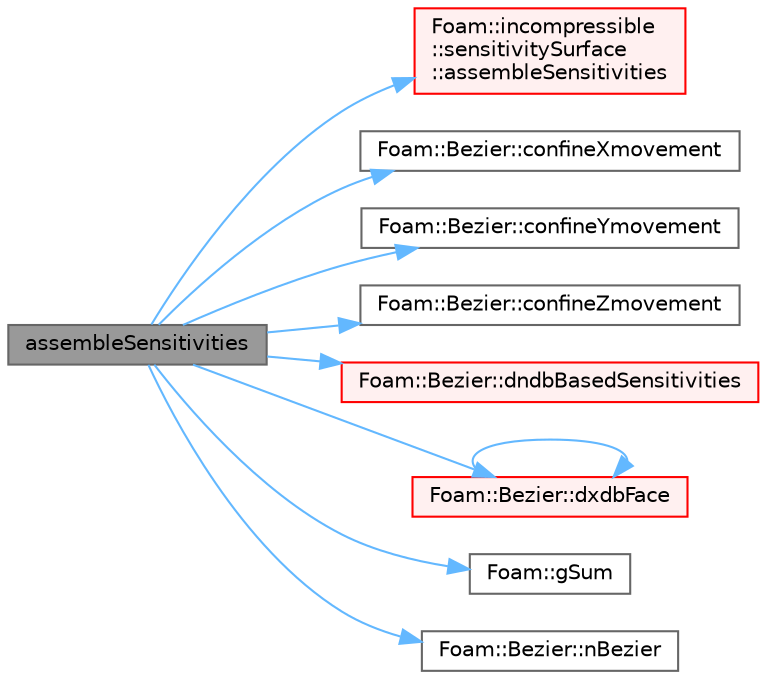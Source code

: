 digraph "assembleSensitivities"
{
 // LATEX_PDF_SIZE
  bgcolor="transparent";
  edge [fontname=Helvetica,fontsize=10,labelfontname=Helvetica,labelfontsize=10];
  node [fontname=Helvetica,fontsize=10,shape=box,height=0.2,width=0.4];
  rankdir="LR";
  Node1 [id="Node000001",label="assembleSensitivities",height=0.2,width=0.4,color="gray40", fillcolor="grey60", style="filled", fontcolor="black",tooltip=" "];
  Node1 -> Node2 [id="edge1_Node000001_Node000002",color="steelblue1",style="solid",tooltip=" "];
  Node2 [id="Node000002",label="Foam::incompressible\l::sensitivitySurface\l::assembleSensitivities",height=0.2,width=0.4,color="red", fillcolor="#FFF0F0", style="filled",URL="$classFoam_1_1incompressible_1_1sensitivitySurface.html#a4d9bf7ba00f9f69f454e7d7c42b11b4c",tooltip=" "];
  Node1 -> Node42 [id="edge2_Node000001_Node000042",color="steelblue1",style="solid",tooltip=" "];
  Node42 [id="Node000042",label="Foam::Bezier::confineXmovement",height=0.2,width=0.4,color="grey40", fillcolor="white", style="filled",URL="$classFoam_1_1Bezier.html#a8a063edc45f73816e863efe365e25493",tooltip=" "];
  Node1 -> Node43 [id="edge3_Node000001_Node000043",color="steelblue1",style="solid",tooltip=" "];
  Node43 [id="Node000043",label="Foam::Bezier::confineYmovement",height=0.2,width=0.4,color="grey40", fillcolor="white", style="filled",URL="$classFoam_1_1Bezier.html#a5ce3b8f40eae9d12367b13ff7d053f75",tooltip=" "];
  Node1 -> Node44 [id="edge4_Node000001_Node000044",color="steelblue1",style="solid",tooltip=" "];
  Node44 [id="Node000044",label="Foam::Bezier::confineZmovement",height=0.2,width=0.4,color="grey40", fillcolor="white", style="filled",URL="$classFoam_1_1Bezier.html#a3e3ebdaa973bb72fa0dc5ca44294fc4b",tooltip=" "];
  Node1 -> Node45 [id="edge5_Node000001_Node000045",color="steelblue1",style="solid",tooltip=" "];
  Node45 [id="Node000045",label="Foam::Bezier::dndbBasedSensitivities",height=0.2,width=0.4,color="red", fillcolor="#FFF0F0", style="filled",URL="$classFoam_1_1Bezier.html#aa7e26756422a10de66eceac6e0157bd8",tooltip=" "];
  Node1 -> Node48 [id="edge6_Node000001_Node000048",color="steelblue1",style="solid",tooltip=" "];
  Node48 [id="Node000048",label="Foam::Bezier::dxdbFace",height=0.2,width=0.4,color="red", fillcolor="#FFF0F0", style="filled",URL="$classFoam_1_1Bezier.html#aa67d205762d694dbaa5a93c75ac9e857",tooltip=" "];
  Node48 -> Node48 [id="edge7_Node000048_Node000048",color="steelblue1",style="solid",tooltip=" "];
  Node1 -> Node14 [id="edge8_Node000001_Node000014",color="steelblue1",style="solid",tooltip=" "];
  Node14 [id="Node000014",label="Foam::gSum",height=0.2,width=0.4,color="grey40", fillcolor="white", style="filled",URL="$namespaceFoam.html#a11b1ebb4c53ad062332767d75ca96328",tooltip=" "];
  Node1 -> Node49 [id="edge9_Node000001_Node000049",color="steelblue1",style="solid",tooltip=" "];
  Node49 [id="Node000049",label="Foam::Bezier::nBezier",height=0.2,width=0.4,color="grey40", fillcolor="white", style="filled",URL="$classFoam_1_1Bezier.html#a3df7a215e858105c98da9e99b40824e9",tooltip=" "];
}
